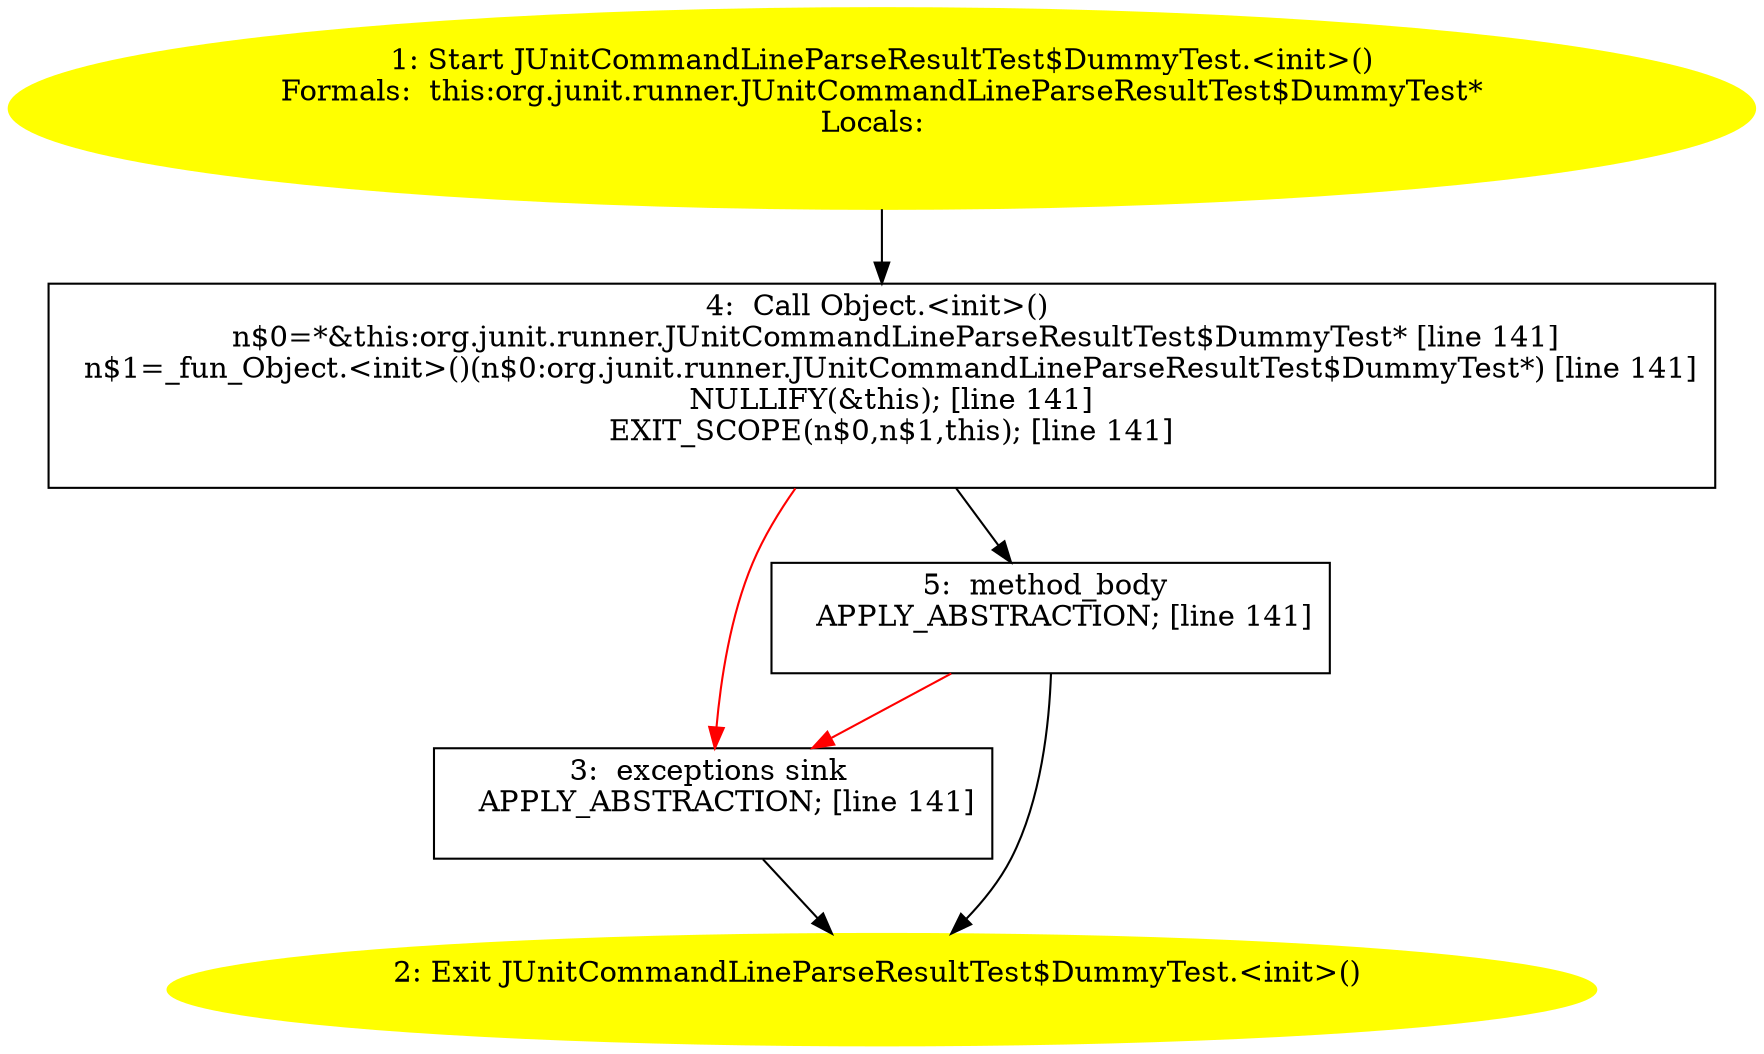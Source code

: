 /* @generated */
digraph cfg {
"org.junit.runner.JUnitCommandLineParseResultTest$DummyTest.<init>().bc46691e1175f31132e605c604b5b77b_1" [label="1: Start JUnitCommandLineParseResultTest$DummyTest.<init>()\nFormals:  this:org.junit.runner.JUnitCommandLineParseResultTest$DummyTest*\nLocals:  \n  " color=yellow style=filled]
	

	 "org.junit.runner.JUnitCommandLineParseResultTest$DummyTest.<init>().bc46691e1175f31132e605c604b5b77b_1" -> "org.junit.runner.JUnitCommandLineParseResultTest$DummyTest.<init>().bc46691e1175f31132e605c604b5b77b_4" ;
"org.junit.runner.JUnitCommandLineParseResultTest$DummyTest.<init>().bc46691e1175f31132e605c604b5b77b_2" [label="2: Exit JUnitCommandLineParseResultTest$DummyTest.<init>() \n  " color=yellow style=filled]
	

"org.junit.runner.JUnitCommandLineParseResultTest$DummyTest.<init>().bc46691e1175f31132e605c604b5b77b_3" [label="3:  exceptions sink \n   APPLY_ABSTRACTION; [line 141]\n " shape="box"]
	

	 "org.junit.runner.JUnitCommandLineParseResultTest$DummyTest.<init>().bc46691e1175f31132e605c604b5b77b_3" -> "org.junit.runner.JUnitCommandLineParseResultTest$DummyTest.<init>().bc46691e1175f31132e605c604b5b77b_2" ;
"org.junit.runner.JUnitCommandLineParseResultTest$DummyTest.<init>().bc46691e1175f31132e605c604b5b77b_4" [label="4:  Call Object.<init>() \n   n$0=*&this:org.junit.runner.JUnitCommandLineParseResultTest$DummyTest* [line 141]\n  n$1=_fun_Object.<init>()(n$0:org.junit.runner.JUnitCommandLineParseResultTest$DummyTest*) [line 141]\n  NULLIFY(&this); [line 141]\n  EXIT_SCOPE(n$0,n$1,this); [line 141]\n " shape="box"]
	

	 "org.junit.runner.JUnitCommandLineParseResultTest$DummyTest.<init>().bc46691e1175f31132e605c604b5b77b_4" -> "org.junit.runner.JUnitCommandLineParseResultTest$DummyTest.<init>().bc46691e1175f31132e605c604b5b77b_5" ;
	 "org.junit.runner.JUnitCommandLineParseResultTest$DummyTest.<init>().bc46691e1175f31132e605c604b5b77b_4" -> "org.junit.runner.JUnitCommandLineParseResultTest$DummyTest.<init>().bc46691e1175f31132e605c604b5b77b_3" [color="red" ];
"org.junit.runner.JUnitCommandLineParseResultTest$DummyTest.<init>().bc46691e1175f31132e605c604b5b77b_5" [label="5:  method_body \n   APPLY_ABSTRACTION; [line 141]\n " shape="box"]
	

	 "org.junit.runner.JUnitCommandLineParseResultTest$DummyTest.<init>().bc46691e1175f31132e605c604b5b77b_5" -> "org.junit.runner.JUnitCommandLineParseResultTest$DummyTest.<init>().bc46691e1175f31132e605c604b5b77b_2" ;
	 "org.junit.runner.JUnitCommandLineParseResultTest$DummyTest.<init>().bc46691e1175f31132e605c604b5b77b_5" -> "org.junit.runner.JUnitCommandLineParseResultTest$DummyTest.<init>().bc46691e1175f31132e605c604b5b77b_3" [color="red" ];
}
